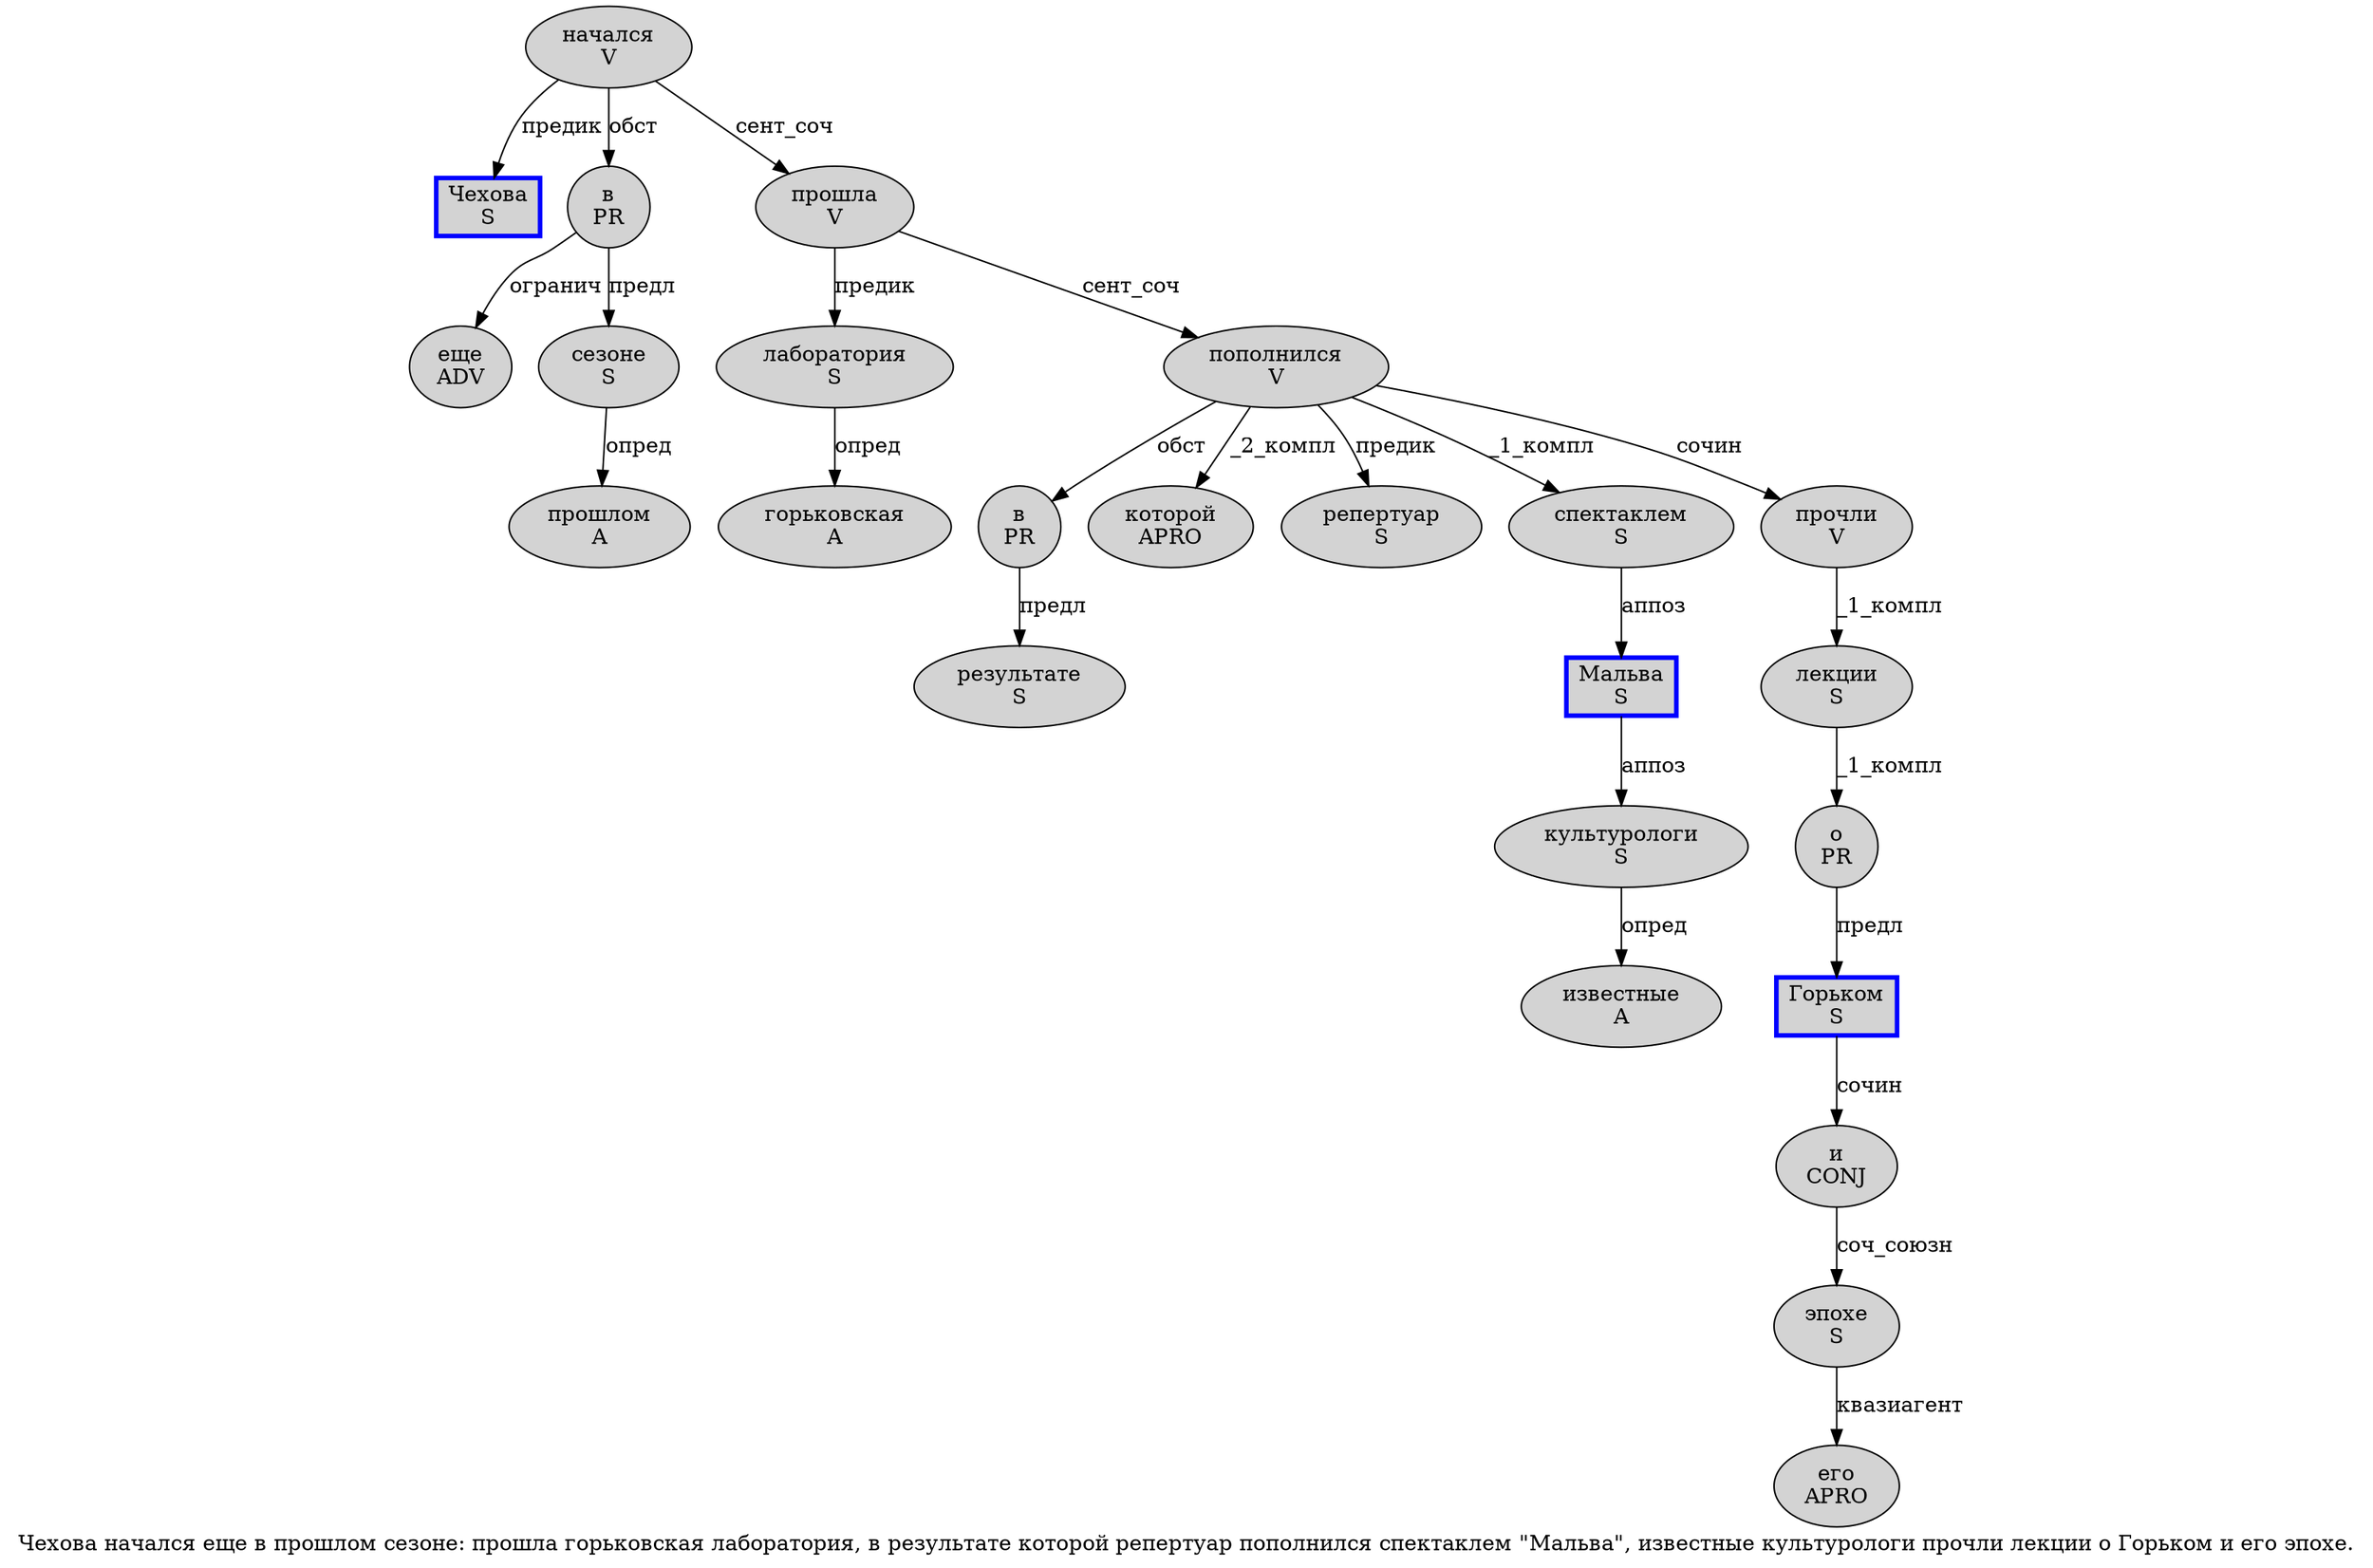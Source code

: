 digraph SENTENCE_157 {
	graph [label="Чехова начался еще в прошлом сезоне: прошла горьковская лаборатория, в результате которой репертуар пополнился спектаклем \"Мальва\", известные культурологи прочли лекции о Горьком и его эпохе."]
	node [style=filled]
		0 [label="Чехова
S" color=blue fillcolor=lightgray penwidth=3 shape=box]
		1 [label="начался
V" color="" fillcolor=lightgray penwidth=1 shape=ellipse]
		2 [label="еще
ADV" color="" fillcolor=lightgray penwidth=1 shape=ellipse]
		3 [label="в
PR" color="" fillcolor=lightgray penwidth=1 shape=ellipse]
		4 [label="прошлом
A" color="" fillcolor=lightgray penwidth=1 shape=ellipse]
		5 [label="сезоне
S" color="" fillcolor=lightgray penwidth=1 shape=ellipse]
		7 [label="прошла
V" color="" fillcolor=lightgray penwidth=1 shape=ellipse]
		8 [label="горьковская
A" color="" fillcolor=lightgray penwidth=1 shape=ellipse]
		9 [label="лаборатория
S" color="" fillcolor=lightgray penwidth=1 shape=ellipse]
		11 [label="в
PR" color="" fillcolor=lightgray penwidth=1 shape=ellipse]
		12 [label="результате
S" color="" fillcolor=lightgray penwidth=1 shape=ellipse]
		13 [label="которой
APRO" color="" fillcolor=lightgray penwidth=1 shape=ellipse]
		14 [label="репертуар
S" color="" fillcolor=lightgray penwidth=1 shape=ellipse]
		15 [label="пополнился
V" color="" fillcolor=lightgray penwidth=1 shape=ellipse]
		16 [label="спектаклем
S" color="" fillcolor=lightgray penwidth=1 shape=ellipse]
		18 [label="Мальва
S" color=blue fillcolor=lightgray penwidth=3 shape=box]
		21 [label="известные
A" color="" fillcolor=lightgray penwidth=1 shape=ellipse]
		22 [label="культурологи
S" color="" fillcolor=lightgray penwidth=1 shape=ellipse]
		23 [label="прочли
V" color="" fillcolor=lightgray penwidth=1 shape=ellipse]
		24 [label="лекции
S" color="" fillcolor=lightgray penwidth=1 shape=ellipse]
		25 [label="о
PR" color="" fillcolor=lightgray penwidth=1 shape=ellipse]
		26 [label="Горьком
S" color=blue fillcolor=lightgray penwidth=3 shape=box]
		27 [label="и
CONJ" color="" fillcolor=lightgray penwidth=1 shape=ellipse]
		28 [label="его
APRO" color="" fillcolor=lightgray penwidth=1 shape=ellipse]
		29 [label="эпохе
S" color="" fillcolor=lightgray penwidth=1 shape=ellipse]
			23 -> 24 [label="_1_компл"]
			1 -> 0 [label="предик"]
			1 -> 3 [label="обст"]
			1 -> 7 [label="сент_соч"]
			11 -> 12 [label="предл"]
			24 -> 25 [label="_1_компл"]
			29 -> 28 [label="квазиагент"]
			16 -> 18 [label="аппоз"]
			22 -> 21 [label="опред"]
			25 -> 26 [label="предл"]
			5 -> 4 [label="опред"]
			15 -> 11 [label="обст"]
			15 -> 13 [label="_2_компл"]
			15 -> 14 [label="предик"]
			15 -> 16 [label="_1_компл"]
			15 -> 23 [label="сочин"]
			7 -> 9 [label="предик"]
			7 -> 15 [label="сент_соч"]
			26 -> 27 [label="сочин"]
			18 -> 22 [label="аппоз"]
			9 -> 8 [label="опред"]
			27 -> 29 [label="соч_союзн"]
			3 -> 2 [label="огранич"]
			3 -> 5 [label="предл"]
}